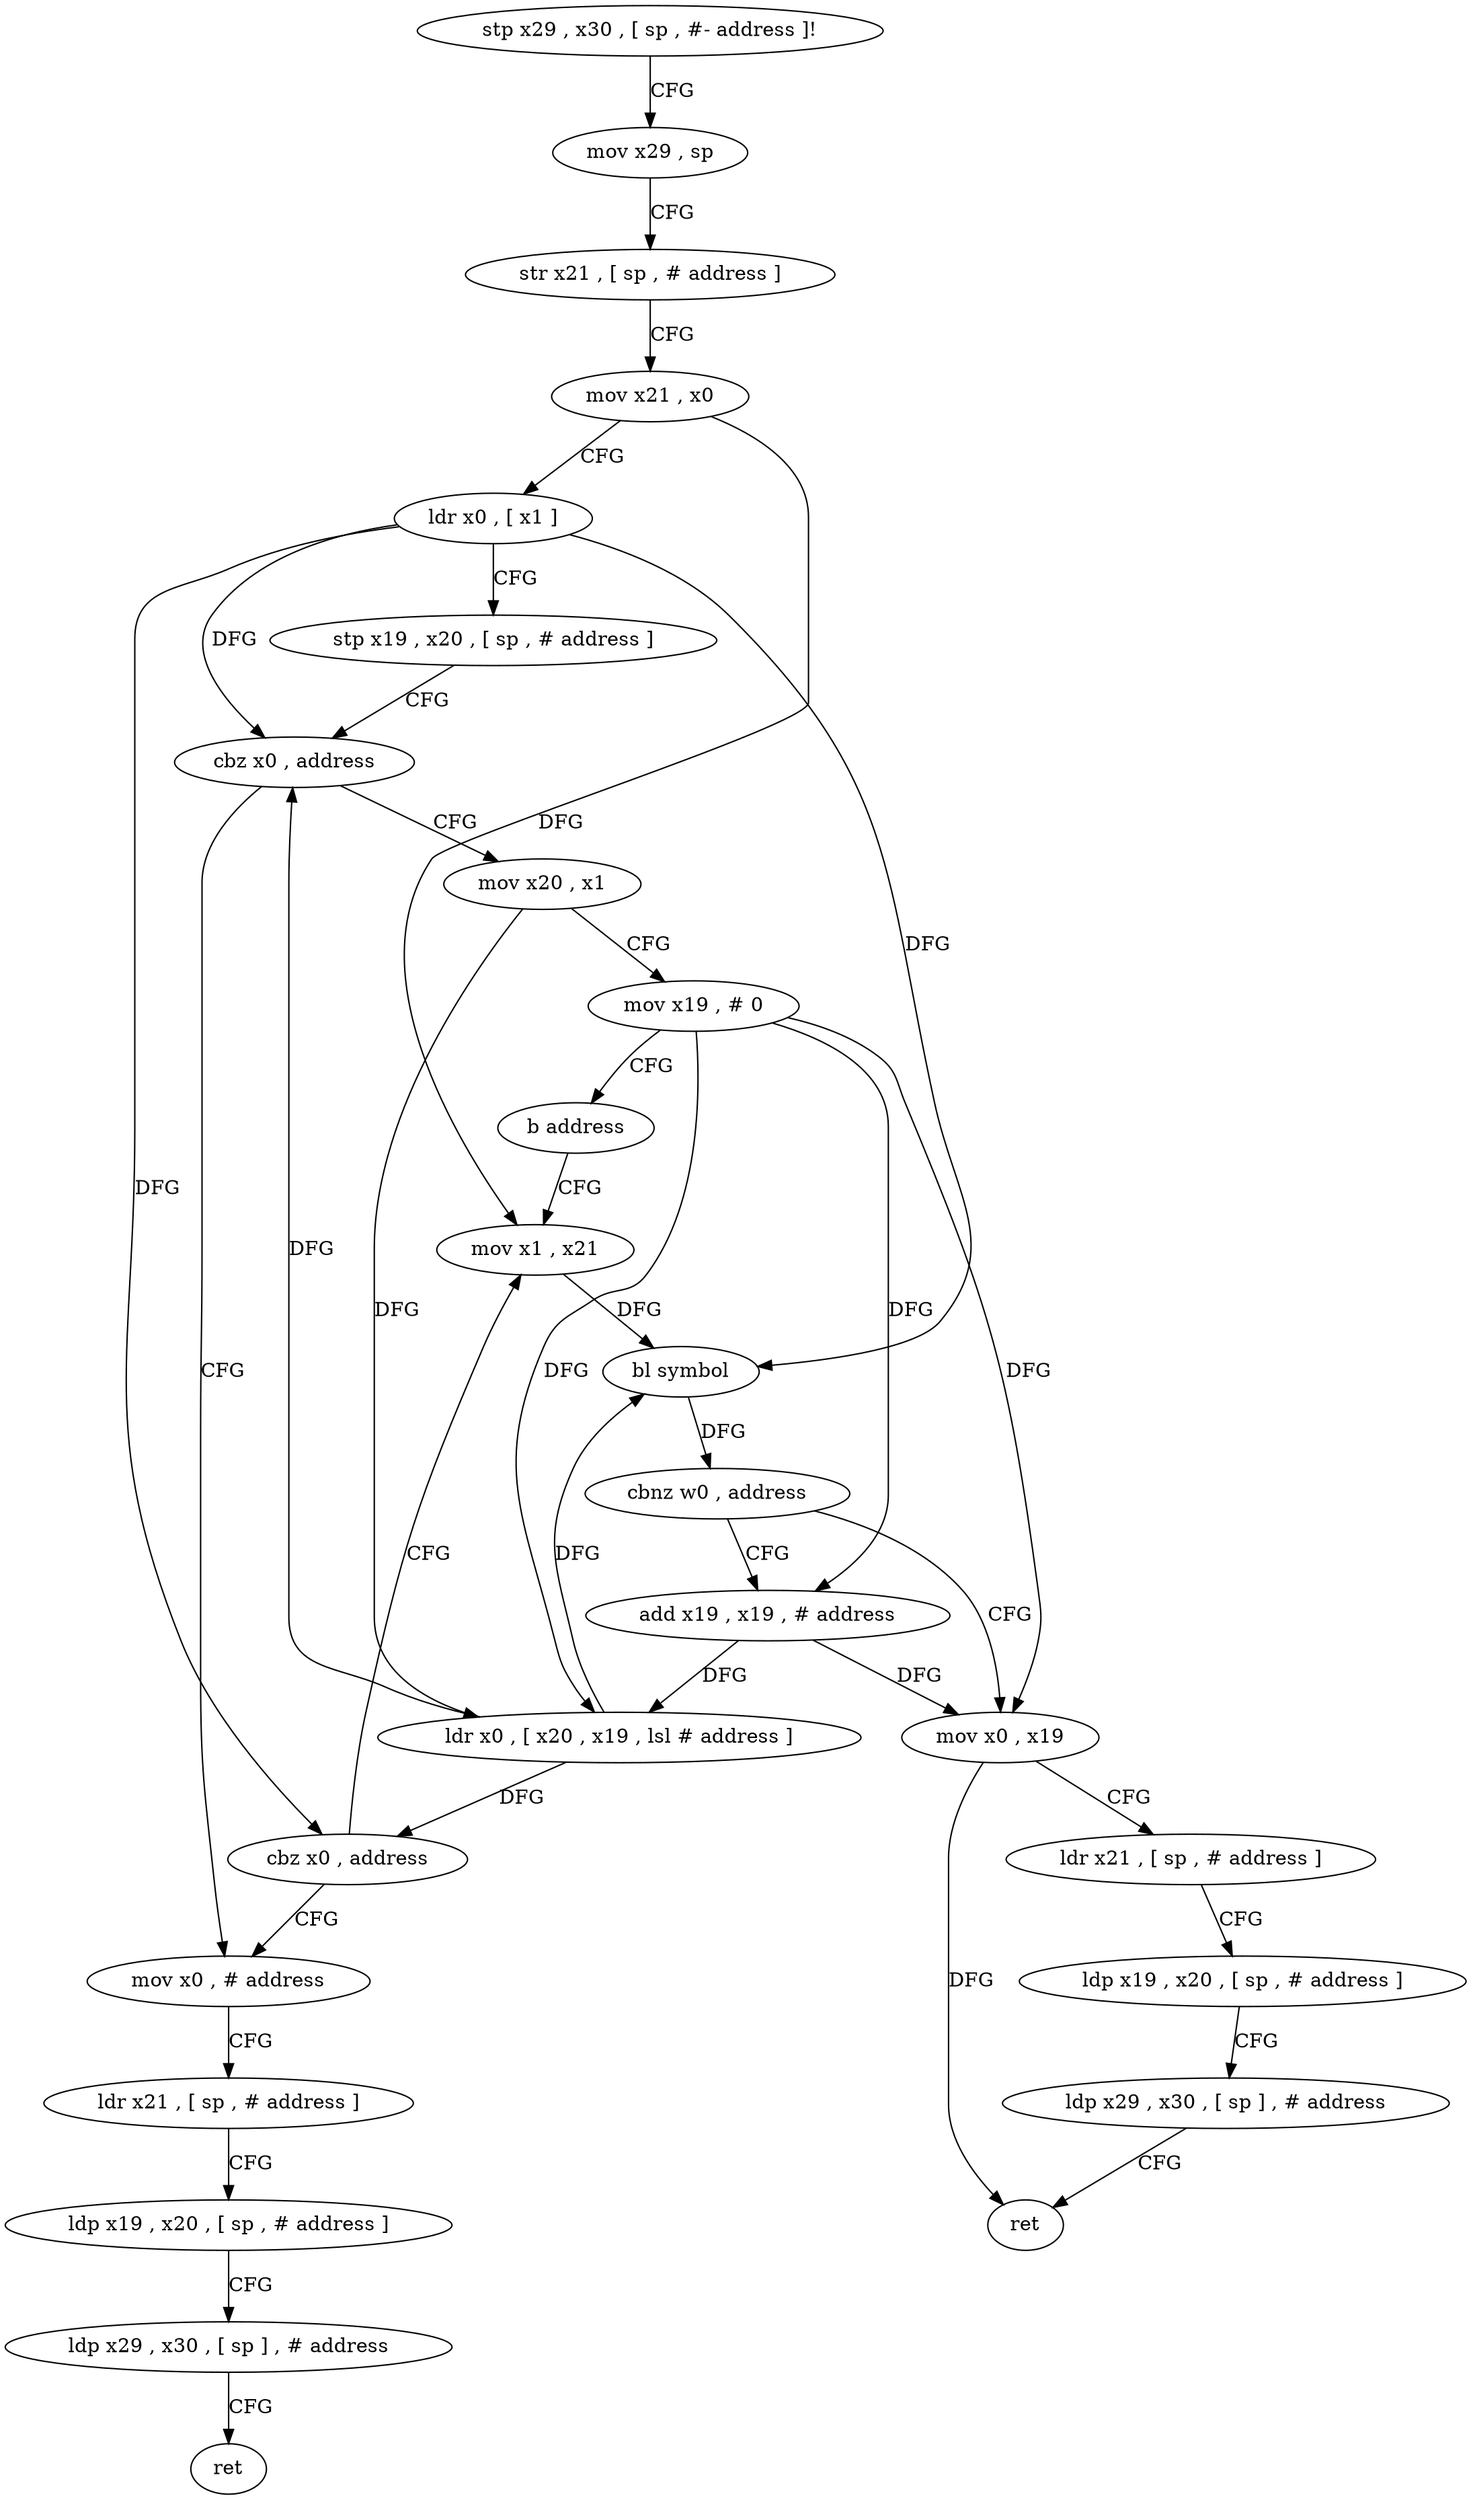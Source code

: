 digraph "func" {
"4391728" [label = "stp x29 , x30 , [ sp , #- address ]!" ]
"4391732" [label = "mov x29 , sp" ]
"4391736" [label = "str x21 , [ sp , # address ]" ]
"4391740" [label = "mov x21 , x0" ]
"4391744" [label = "ldr x0 , [ x1 ]" ]
"4391748" [label = "stp x19 , x20 , [ sp , # address ]" ]
"4391752" [label = "cbz x0 , address" ]
"4391816" [label = "mov x0 , # address" ]
"4391756" [label = "mov x20 , x1" ]
"4391820" [label = "ldr x21 , [ sp , # address ]" ]
"4391824" [label = "ldp x19 , x20 , [ sp , # address ]" ]
"4391828" [label = "ldp x29 , x30 , [ sp ] , # address" ]
"4391832" [label = "ret" ]
"4391760" [label = "mov x19 , # 0" ]
"4391764" [label = "b address" ]
"4391780" [label = "mov x1 , x21" ]
"4391784" [label = "bl symbol" ]
"4391788" [label = "cbnz w0 , address" ]
"4391768" [label = "add x19 , x19 , # address" ]
"4391792" [label = "mov x0 , x19" ]
"4391772" [label = "ldr x0 , [ x20 , x19 , lsl # address ]" ]
"4391776" [label = "cbz x0 , address" ]
"4391796" [label = "ldr x21 , [ sp , # address ]" ]
"4391800" [label = "ldp x19 , x20 , [ sp , # address ]" ]
"4391804" [label = "ldp x29 , x30 , [ sp ] , # address" ]
"4391808" [label = "ret" ]
"4391728" -> "4391732" [ label = "CFG" ]
"4391732" -> "4391736" [ label = "CFG" ]
"4391736" -> "4391740" [ label = "CFG" ]
"4391740" -> "4391744" [ label = "CFG" ]
"4391740" -> "4391780" [ label = "DFG" ]
"4391744" -> "4391748" [ label = "CFG" ]
"4391744" -> "4391752" [ label = "DFG" ]
"4391744" -> "4391784" [ label = "DFG" ]
"4391744" -> "4391776" [ label = "DFG" ]
"4391748" -> "4391752" [ label = "CFG" ]
"4391752" -> "4391816" [ label = "CFG" ]
"4391752" -> "4391756" [ label = "CFG" ]
"4391816" -> "4391820" [ label = "CFG" ]
"4391756" -> "4391760" [ label = "CFG" ]
"4391756" -> "4391772" [ label = "DFG" ]
"4391820" -> "4391824" [ label = "CFG" ]
"4391824" -> "4391828" [ label = "CFG" ]
"4391828" -> "4391832" [ label = "CFG" ]
"4391760" -> "4391764" [ label = "CFG" ]
"4391760" -> "4391768" [ label = "DFG" ]
"4391760" -> "4391772" [ label = "DFG" ]
"4391760" -> "4391792" [ label = "DFG" ]
"4391764" -> "4391780" [ label = "CFG" ]
"4391780" -> "4391784" [ label = "DFG" ]
"4391784" -> "4391788" [ label = "DFG" ]
"4391788" -> "4391768" [ label = "CFG" ]
"4391788" -> "4391792" [ label = "CFG" ]
"4391768" -> "4391772" [ label = "DFG" ]
"4391768" -> "4391792" [ label = "DFG" ]
"4391792" -> "4391796" [ label = "CFG" ]
"4391792" -> "4391808" [ label = "DFG" ]
"4391772" -> "4391776" [ label = "DFG" ]
"4391772" -> "4391752" [ label = "DFG" ]
"4391772" -> "4391784" [ label = "DFG" ]
"4391776" -> "4391816" [ label = "CFG" ]
"4391776" -> "4391780" [ label = "CFG" ]
"4391796" -> "4391800" [ label = "CFG" ]
"4391800" -> "4391804" [ label = "CFG" ]
"4391804" -> "4391808" [ label = "CFG" ]
}
